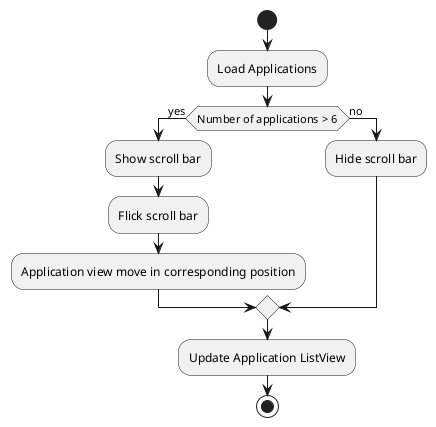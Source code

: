 @startuml
skinparam Monochrome true

start
:Load Applications;
if (Number of applications > 6) then (yes)
:Show scroll bar;
:Flick scroll bar;
:Application view move in corresponding position;
else (no)
:Hide scroll bar;
endif
:Update Application ListView;

stop

@enduml